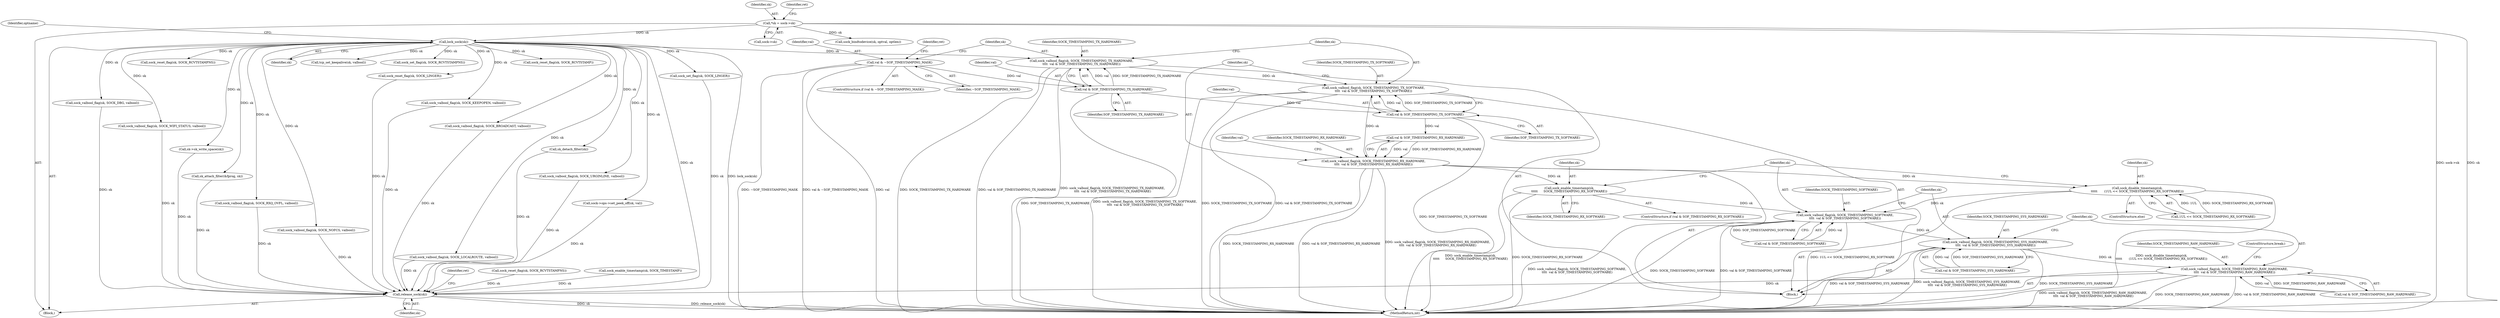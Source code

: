digraph "0_linux_82981930125abfd39d7c8378a9cfdf5e1be2002b_0@pointer" {
"1000472" [label="(Call,sock_valbool_flag(sk, SOCK_TIMESTAMPING_TX_SOFTWARE,\n\t\t\t\t  val & SOF_TIMESTAMPING_TX_SOFTWARE))"];
"1000466" [label="(Call,sock_valbool_flag(sk, SOCK_TIMESTAMPING_TX_HARDWARE,\n\t\t\t\t  val & SOF_TIMESTAMPING_TX_HARDWARE))"];
"1000159" [label="(Call,lock_sock(sk))"];
"1000115" [label="(Call,*sk = sock->sk)"];
"1000469" [label="(Call,val & SOF_TIMESTAMPING_TX_HARDWARE)"];
"1000457" [label="(Call,val & ~SOF_TIMESTAMPING_MASK)"];
"1000475" [label="(Call,val & SOF_TIMESTAMPING_TX_SOFTWARE)"];
"1000478" [label="(Call,sock_valbool_flag(sk, SOCK_TIMESTAMPING_RX_HARDWARE,\n\t\t\t\t  val & SOF_TIMESTAMPING_RX_HARDWARE))"];
"1000488" [label="(Call,sock_enable_timestamp(sk,\n\t\t\t\t\t      SOCK_TIMESTAMPING_RX_SOFTWARE))"];
"1000497" [label="(Call,sock_valbool_flag(sk, SOCK_TIMESTAMPING_SOFTWARE,\n\t\t\t\t  val & SOF_TIMESTAMPING_SOFTWARE))"];
"1000503" [label="(Call,sock_valbool_flag(sk, SOCK_TIMESTAMPING_SYS_HARDWARE,\n\t\t\t\t  val & SOF_TIMESTAMPING_SYS_HARDWARE))"];
"1000509" [label="(Call,sock_valbool_flag(sk, SOCK_TIMESTAMPING_RAW_HARDWARE,\n\t\t\t\t  val & SOF_TIMESTAMPING_RAW_HARDWARE))"];
"1000658" [label="(Call,release_sock(sk))"];
"1000492" [label="(Call,sock_disable_timestamp(sk,\n\t\t\t\t\t       (1UL << SOCK_TIMESTAMPING_RX_SOFTWARE)))"];
"1000498" [label="(Identifier,sk)"];
"1000162" [label="(Identifier,optname)"];
"1000506" [label="(Call,val & SOF_TIMESTAMPING_SYS_HARDWARE)"];
"1000113" [label="(Block,)"];
"1000494" [label="(Call,1UL << SOCK_TIMESTAMPING_RX_SOFTWARE)"];
"1000499" [label="(Identifier,SOCK_TIMESTAMPING_SOFTWARE)"];
"1000116" [label="(Identifier,sk)"];
"1000509" [label="(Call,sock_valbool_flag(sk, SOCK_TIMESTAMPING_RAW_HARDWARE,\n\t\t\t\t  val & SOF_TIMESTAMPING_RAW_HARDWARE))"];
"1000456" [label="(ControlStructure,if (val & ~SOF_TIMESTAMPING_MASK))"];
"1000399" [label="(Call,sock_set_flag(sk, SOCK_LINGER))"];
"1000159" [label="(Call,lock_sock(sk))"];
"1000176" [label="(Call,sock_valbool_flag(sk, SOCK_DBG, valbool))"];
"1000625" [label="(Call,sock_valbool_flag(sk, SOCK_WIFI_STATUS, valbool))"];
"1000486" [label="(Identifier,val)"];
"1000466" [label="(Call,sock_valbool_flag(sk, SOCK_TIMESTAMPING_TX_HARDWARE,\n\t\t\t\t  val & SOF_TIMESTAMPING_TX_HARDWARE))"];
"1000484" [label="(ControlStructure,if (val & SOF_TIMESTAMPING_RX_SOFTWARE))"];
"1000235" [label="(Call,sk->sk_write_space(sk))"];
"1000479" [label="(Identifier,sk)"];
"1000163" [label="(Block,)"];
"1000661" [label="(Identifier,ret)"];
"1000515" [label="(ControlStructure,break;)"];
"1000574" [label="(Call,sk_attach_filter(&fprog, sk))"];
"1000500" [label="(Call,val & SOF_TIMESTAMPING_SOFTWARE)"];
"1000469" [label="(Call,val & SOF_TIMESTAMPING_TX_HARDWARE)"];
"1000619" [label="(Call,sock_valbool_flag(sk, SOCK_RXQ_OVFL, valbool))"];
"1000647" [label="(Call,sock_valbool_flag(sk, SOCK_NOFCS, valbool))"];
"1000504" [label="(Identifier,sk)"];
"1000201" [label="(Call,sock_valbool_flag(sk, SOCK_LOCALROUTE, valbool))"];
"1000433" [label="(Call,sock_reset_flag(sk, SOCK_RCVTSTAMPNS))"];
"1000467" [label="(Identifier,sk)"];
"1000492" [label="(Call,sock_disable_timestamp(sk,\n\t\t\t\t\t       (1UL << SOCK_TIMESTAMPING_RX_SOFTWARE)))"];
"1000512" [label="(Call,val & SOF_TIMESTAMPING_RAW_HARDWARE)"];
"1000367" [label="(Call,sock_reset_flag(sk, SOCK_LINGER))"];
"1000489" [label="(Identifier,sk)"];
"1000659" [label="(Identifier,sk)"];
"1000476" [label="(Identifier,val)"];
"1000459" [label="(Identifier,~SOF_TIMESTAMPING_MASK)"];
"1000488" [label="(Call,sock_enable_timestamp(sk,\n\t\t\t\t\t      SOCK_TIMESTAMPING_RX_SOFTWARE))"];
"1000481" [label="(Call,val & SOF_TIMESTAMPING_RX_HARDWARE)"];
"1000490" [label="(Identifier,SOCK_TIMESTAMPING_RX_SOFTWARE)"];
"1000117" [label="(Call,sock->sk)"];
"1000457" [label="(Call,val & ~SOF_TIMESTAMPING_MASK)"];
"1000462" [label="(Identifier,ret)"];
"1000296" [label="(Call,sock_valbool_flag(sk, SOCK_KEEPOPEN, valbool))"];
"1000658" [label="(Call,release_sock(sk))"];
"1000451" [label="(Call,sock_reset_flag(sk, SOCK_RCVTSTAMPNS))"];
"1000473" [label="(Identifier,sk)"];
"1000207" [label="(Call,sock_valbool_flag(sk, SOCK_BROADCAST, valbool))"];
"1000511" [label="(Identifier,SOCK_TIMESTAMPING_RAW_HARDWARE)"];
"1000478" [label="(Call,sock_valbool_flag(sk, SOCK_TIMESTAMPING_RX_HARDWARE,\n\t\t\t\t  val & SOF_TIMESTAMPING_RX_HARDWARE))"];
"1000662" [label="(MethodReturn,int)"];
"1000160" [label="(Identifier,sk)"];
"1000474" [label="(Identifier,SOCK_TIMESTAMPING_TX_SOFTWARE)"];
"1000125" [label="(Identifier,ret)"];
"1000491" [label="(ControlStructure,else)"];
"1000475" [label="(Call,val & SOF_TIMESTAMPING_TX_SOFTWARE)"];
"1000493" [label="(Identifier,sk)"];
"1000470" [label="(Identifier,val)"];
"1000293" [label="(Call,tcp_set_keepalive(sk, valbool))"];
"1000458" [label="(Identifier,val)"];
"1000437" [label="(Call,sock_set_flag(sk, SOCK_RCVTSTAMPNS))"];
"1000582" [label="(Call,sk_detach_filter(sk))"];
"1000132" [label="(Call,sock_bindtodevice(sk, optval, optlen))"];
"1000510" [label="(Identifier,sk)"];
"1000302" [label="(Call,sock_valbool_flag(sk, SOCK_URGINLINE, valbool))"];
"1000503" [label="(Call,sock_valbool_flag(sk, SOCK_TIMESTAMPING_SYS_HARDWARE,\n\t\t\t\t  val & SOF_TIMESTAMPING_SYS_HARDWARE))"];
"1000115" [label="(Call,*sk = sock->sk)"];
"1000497" [label="(Call,sock_valbool_flag(sk, SOCK_TIMESTAMPING_SOFTWARE,\n\t\t\t\t  val & SOF_TIMESTAMPING_SOFTWARE))"];
"1000505" [label="(Identifier,SOCK_TIMESTAMPING_SYS_HARDWARE)"];
"1000468" [label="(Identifier,SOCK_TIMESTAMPING_TX_HARDWARE)"];
"1000471" [label="(Identifier,SOF_TIMESTAMPING_TX_HARDWARE)"];
"1000480" [label="(Identifier,SOCK_TIMESTAMPING_RX_HARDWARE)"];
"1000472" [label="(Call,sock_valbool_flag(sk, SOCK_TIMESTAMPING_TX_SOFTWARE,\n\t\t\t\t  val & SOF_TIMESTAMPING_TX_SOFTWARE))"];
"1000443" [label="(Call,sock_enable_timestamp(sk, SOCK_TIMESTAMP))"];
"1000477" [label="(Identifier,SOF_TIMESTAMPING_TX_SOFTWARE)"];
"1000448" [label="(Call,sock_reset_flag(sk, SOCK_RCVTSTAMP))"];
"1000637" [label="(Call,sock->ops->set_peek_off(sk, val))"];
"1000472" -> "1000163"  [label="AST: "];
"1000472" -> "1000475"  [label="CFG: "];
"1000473" -> "1000472"  [label="AST: "];
"1000474" -> "1000472"  [label="AST: "];
"1000475" -> "1000472"  [label="AST: "];
"1000479" -> "1000472"  [label="CFG: "];
"1000472" -> "1000662"  [label="DDG: sock_valbool_flag(sk, SOCK_TIMESTAMPING_TX_SOFTWARE,\n\t\t\t\t  val & SOF_TIMESTAMPING_TX_SOFTWARE)"];
"1000472" -> "1000662"  [label="DDG: SOCK_TIMESTAMPING_TX_SOFTWARE"];
"1000472" -> "1000662"  [label="DDG: val & SOF_TIMESTAMPING_TX_SOFTWARE"];
"1000466" -> "1000472"  [label="DDG: sk"];
"1000475" -> "1000472"  [label="DDG: val"];
"1000475" -> "1000472"  [label="DDG: SOF_TIMESTAMPING_TX_SOFTWARE"];
"1000472" -> "1000478"  [label="DDG: sk"];
"1000466" -> "1000163"  [label="AST: "];
"1000466" -> "1000469"  [label="CFG: "];
"1000467" -> "1000466"  [label="AST: "];
"1000468" -> "1000466"  [label="AST: "];
"1000469" -> "1000466"  [label="AST: "];
"1000473" -> "1000466"  [label="CFG: "];
"1000466" -> "1000662"  [label="DDG: SOCK_TIMESTAMPING_TX_HARDWARE"];
"1000466" -> "1000662"  [label="DDG: val & SOF_TIMESTAMPING_TX_HARDWARE"];
"1000466" -> "1000662"  [label="DDG: sock_valbool_flag(sk, SOCK_TIMESTAMPING_TX_HARDWARE,\n\t\t\t\t  val & SOF_TIMESTAMPING_TX_HARDWARE)"];
"1000159" -> "1000466"  [label="DDG: sk"];
"1000469" -> "1000466"  [label="DDG: val"];
"1000469" -> "1000466"  [label="DDG: SOF_TIMESTAMPING_TX_HARDWARE"];
"1000159" -> "1000113"  [label="AST: "];
"1000159" -> "1000160"  [label="CFG: "];
"1000160" -> "1000159"  [label="AST: "];
"1000162" -> "1000159"  [label="CFG: "];
"1000159" -> "1000662"  [label="DDG: lock_sock(sk)"];
"1000115" -> "1000159"  [label="DDG: sk"];
"1000159" -> "1000176"  [label="DDG: sk"];
"1000159" -> "1000201"  [label="DDG: sk"];
"1000159" -> "1000207"  [label="DDG: sk"];
"1000159" -> "1000235"  [label="DDG: sk"];
"1000159" -> "1000293"  [label="DDG: sk"];
"1000159" -> "1000296"  [label="DDG: sk"];
"1000159" -> "1000302"  [label="DDG: sk"];
"1000159" -> "1000367"  [label="DDG: sk"];
"1000159" -> "1000399"  [label="DDG: sk"];
"1000159" -> "1000433"  [label="DDG: sk"];
"1000159" -> "1000437"  [label="DDG: sk"];
"1000159" -> "1000448"  [label="DDG: sk"];
"1000159" -> "1000574"  [label="DDG: sk"];
"1000159" -> "1000582"  [label="DDG: sk"];
"1000159" -> "1000619"  [label="DDG: sk"];
"1000159" -> "1000625"  [label="DDG: sk"];
"1000159" -> "1000637"  [label="DDG: sk"];
"1000159" -> "1000647"  [label="DDG: sk"];
"1000159" -> "1000658"  [label="DDG: sk"];
"1000115" -> "1000113"  [label="AST: "];
"1000115" -> "1000117"  [label="CFG: "];
"1000116" -> "1000115"  [label="AST: "];
"1000117" -> "1000115"  [label="AST: "];
"1000125" -> "1000115"  [label="CFG: "];
"1000115" -> "1000662"  [label="DDG: sock->sk"];
"1000115" -> "1000662"  [label="DDG: sk"];
"1000115" -> "1000132"  [label="DDG: sk"];
"1000469" -> "1000471"  [label="CFG: "];
"1000470" -> "1000469"  [label="AST: "];
"1000471" -> "1000469"  [label="AST: "];
"1000469" -> "1000662"  [label="DDG: SOF_TIMESTAMPING_TX_HARDWARE"];
"1000457" -> "1000469"  [label="DDG: val"];
"1000469" -> "1000475"  [label="DDG: val"];
"1000457" -> "1000456"  [label="AST: "];
"1000457" -> "1000459"  [label="CFG: "];
"1000458" -> "1000457"  [label="AST: "];
"1000459" -> "1000457"  [label="AST: "];
"1000462" -> "1000457"  [label="CFG: "];
"1000467" -> "1000457"  [label="CFG: "];
"1000457" -> "1000662"  [label="DDG: ~SOF_TIMESTAMPING_MASK"];
"1000457" -> "1000662"  [label="DDG: val & ~SOF_TIMESTAMPING_MASK"];
"1000457" -> "1000662"  [label="DDG: val"];
"1000475" -> "1000477"  [label="CFG: "];
"1000476" -> "1000475"  [label="AST: "];
"1000477" -> "1000475"  [label="AST: "];
"1000475" -> "1000662"  [label="DDG: SOF_TIMESTAMPING_TX_SOFTWARE"];
"1000475" -> "1000481"  [label="DDG: val"];
"1000478" -> "1000163"  [label="AST: "];
"1000478" -> "1000481"  [label="CFG: "];
"1000479" -> "1000478"  [label="AST: "];
"1000480" -> "1000478"  [label="AST: "];
"1000481" -> "1000478"  [label="AST: "];
"1000486" -> "1000478"  [label="CFG: "];
"1000478" -> "1000662"  [label="DDG: SOCK_TIMESTAMPING_RX_HARDWARE"];
"1000478" -> "1000662"  [label="DDG: val & SOF_TIMESTAMPING_RX_HARDWARE"];
"1000478" -> "1000662"  [label="DDG: sock_valbool_flag(sk, SOCK_TIMESTAMPING_RX_HARDWARE,\n\t\t\t\t  val & SOF_TIMESTAMPING_RX_HARDWARE)"];
"1000481" -> "1000478"  [label="DDG: val"];
"1000481" -> "1000478"  [label="DDG: SOF_TIMESTAMPING_RX_HARDWARE"];
"1000478" -> "1000488"  [label="DDG: sk"];
"1000478" -> "1000492"  [label="DDG: sk"];
"1000488" -> "1000484"  [label="AST: "];
"1000488" -> "1000490"  [label="CFG: "];
"1000489" -> "1000488"  [label="AST: "];
"1000490" -> "1000488"  [label="AST: "];
"1000498" -> "1000488"  [label="CFG: "];
"1000488" -> "1000662"  [label="DDG: sock_enable_timestamp(sk,\n\t\t\t\t\t      SOCK_TIMESTAMPING_RX_SOFTWARE)"];
"1000488" -> "1000662"  [label="DDG: SOCK_TIMESTAMPING_RX_SOFTWARE"];
"1000488" -> "1000497"  [label="DDG: sk"];
"1000497" -> "1000163"  [label="AST: "];
"1000497" -> "1000500"  [label="CFG: "];
"1000498" -> "1000497"  [label="AST: "];
"1000499" -> "1000497"  [label="AST: "];
"1000500" -> "1000497"  [label="AST: "];
"1000504" -> "1000497"  [label="CFG: "];
"1000497" -> "1000662"  [label="DDG: sock_valbool_flag(sk, SOCK_TIMESTAMPING_SOFTWARE,\n\t\t\t\t  val & SOF_TIMESTAMPING_SOFTWARE)"];
"1000497" -> "1000662"  [label="DDG: SOCK_TIMESTAMPING_SOFTWARE"];
"1000497" -> "1000662"  [label="DDG: val & SOF_TIMESTAMPING_SOFTWARE"];
"1000492" -> "1000497"  [label="DDG: sk"];
"1000500" -> "1000497"  [label="DDG: val"];
"1000500" -> "1000497"  [label="DDG: SOF_TIMESTAMPING_SOFTWARE"];
"1000497" -> "1000503"  [label="DDG: sk"];
"1000503" -> "1000163"  [label="AST: "];
"1000503" -> "1000506"  [label="CFG: "];
"1000504" -> "1000503"  [label="AST: "];
"1000505" -> "1000503"  [label="AST: "];
"1000506" -> "1000503"  [label="AST: "];
"1000510" -> "1000503"  [label="CFG: "];
"1000503" -> "1000662"  [label="DDG: val & SOF_TIMESTAMPING_SYS_HARDWARE"];
"1000503" -> "1000662"  [label="DDG: sock_valbool_flag(sk, SOCK_TIMESTAMPING_SYS_HARDWARE,\n\t\t\t\t  val & SOF_TIMESTAMPING_SYS_HARDWARE)"];
"1000503" -> "1000662"  [label="DDG: SOCK_TIMESTAMPING_SYS_HARDWARE"];
"1000506" -> "1000503"  [label="DDG: val"];
"1000506" -> "1000503"  [label="DDG: SOF_TIMESTAMPING_SYS_HARDWARE"];
"1000503" -> "1000509"  [label="DDG: sk"];
"1000509" -> "1000163"  [label="AST: "];
"1000509" -> "1000512"  [label="CFG: "];
"1000510" -> "1000509"  [label="AST: "];
"1000511" -> "1000509"  [label="AST: "];
"1000512" -> "1000509"  [label="AST: "];
"1000515" -> "1000509"  [label="CFG: "];
"1000509" -> "1000662"  [label="DDG: sock_valbool_flag(sk, SOCK_TIMESTAMPING_RAW_HARDWARE,\n\t\t\t\t  val & SOF_TIMESTAMPING_RAW_HARDWARE)"];
"1000509" -> "1000662"  [label="DDG: SOCK_TIMESTAMPING_RAW_HARDWARE"];
"1000509" -> "1000662"  [label="DDG: val & SOF_TIMESTAMPING_RAW_HARDWARE"];
"1000512" -> "1000509"  [label="DDG: val"];
"1000512" -> "1000509"  [label="DDG: SOF_TIMESTAMPING_RAW_HARDWARE"];
"1000509" -> "1000658"  [label="DDG: sk"];
"1000658" -> "1000113"  [label="AST: "];
"1000658" -> "1000659"  [label="CFG: "];
"1000659" -> "1000658"  [label="AST: "];
"1000661" -> "1000658"  [label="CFG: "];
"1000658" -> "1000662"  [label="DDG: release_sock(sk)"];
"1000658" -> "1000662"  [label="DDG: sk"];
"1000637" -> "1000658"  [label="DDG: sk"];
"1000574" -> "1000658"  [label="DDG: sk"];
"1000367" -> "1000658"  [label="DDG: sk"];
"1000647" -> "1000658"  [label="DDG: sk"];
"1000451" -> "1000658"  [label="DDG: sk"];
"1000207" -> "1000658"  [label="DDG: sk"];
"1000399" -> "1000658"  [label="DDG: sk"];
"1000296" -> "1000658"  [label="DDG: sk"];
"1000176" -> "1000658"  [label="DDG: sk"];
"1000201" -> "1000658"  [label="DDG: sk"];
"1000625" -> "1000658"  [label="DDG: sk"];
"1000235" -> "1000658"  [label="DDG: sk"];
"1000302" -> "1000658"  [label="DDG: sk"];
"1000582" -> "1000658"  [label="DDG: sk"];
"1000443" -> "1000658"  [label="DDG: sk"];
"1000619" -> "1000658"  [label="DDG: sk"];
"1000492" -> "1000491"  [label="AST: "];
"1000492" -> "1000494"  [label="CFG: "];
"1000493" -> "1000492"  [label="AST: "];
"1000494" -> "1000492"  [label="AST: "];
"1000498" -> "1000492"  [label="CFG: "];
"1000492" -> "1000662"  [label="DDG: 1UL << SOCK_TIMESTAMPING_RX_SOFTWARE"];
"1000492" -> "1000662"  [label="DDG: sock_disable_timestamp(sk,\n\t\t\t\t\t       (1UL << SOCK_TIMESTAMPING_RX_SOFTWARE))"];
"1000494" -> "1000492"  [label="DDG: 1UL"];
"1000494" -> "1000492"  [label="DDG: SOCK_TIMESTAMPING_RX_SOFTWARE"];
}
